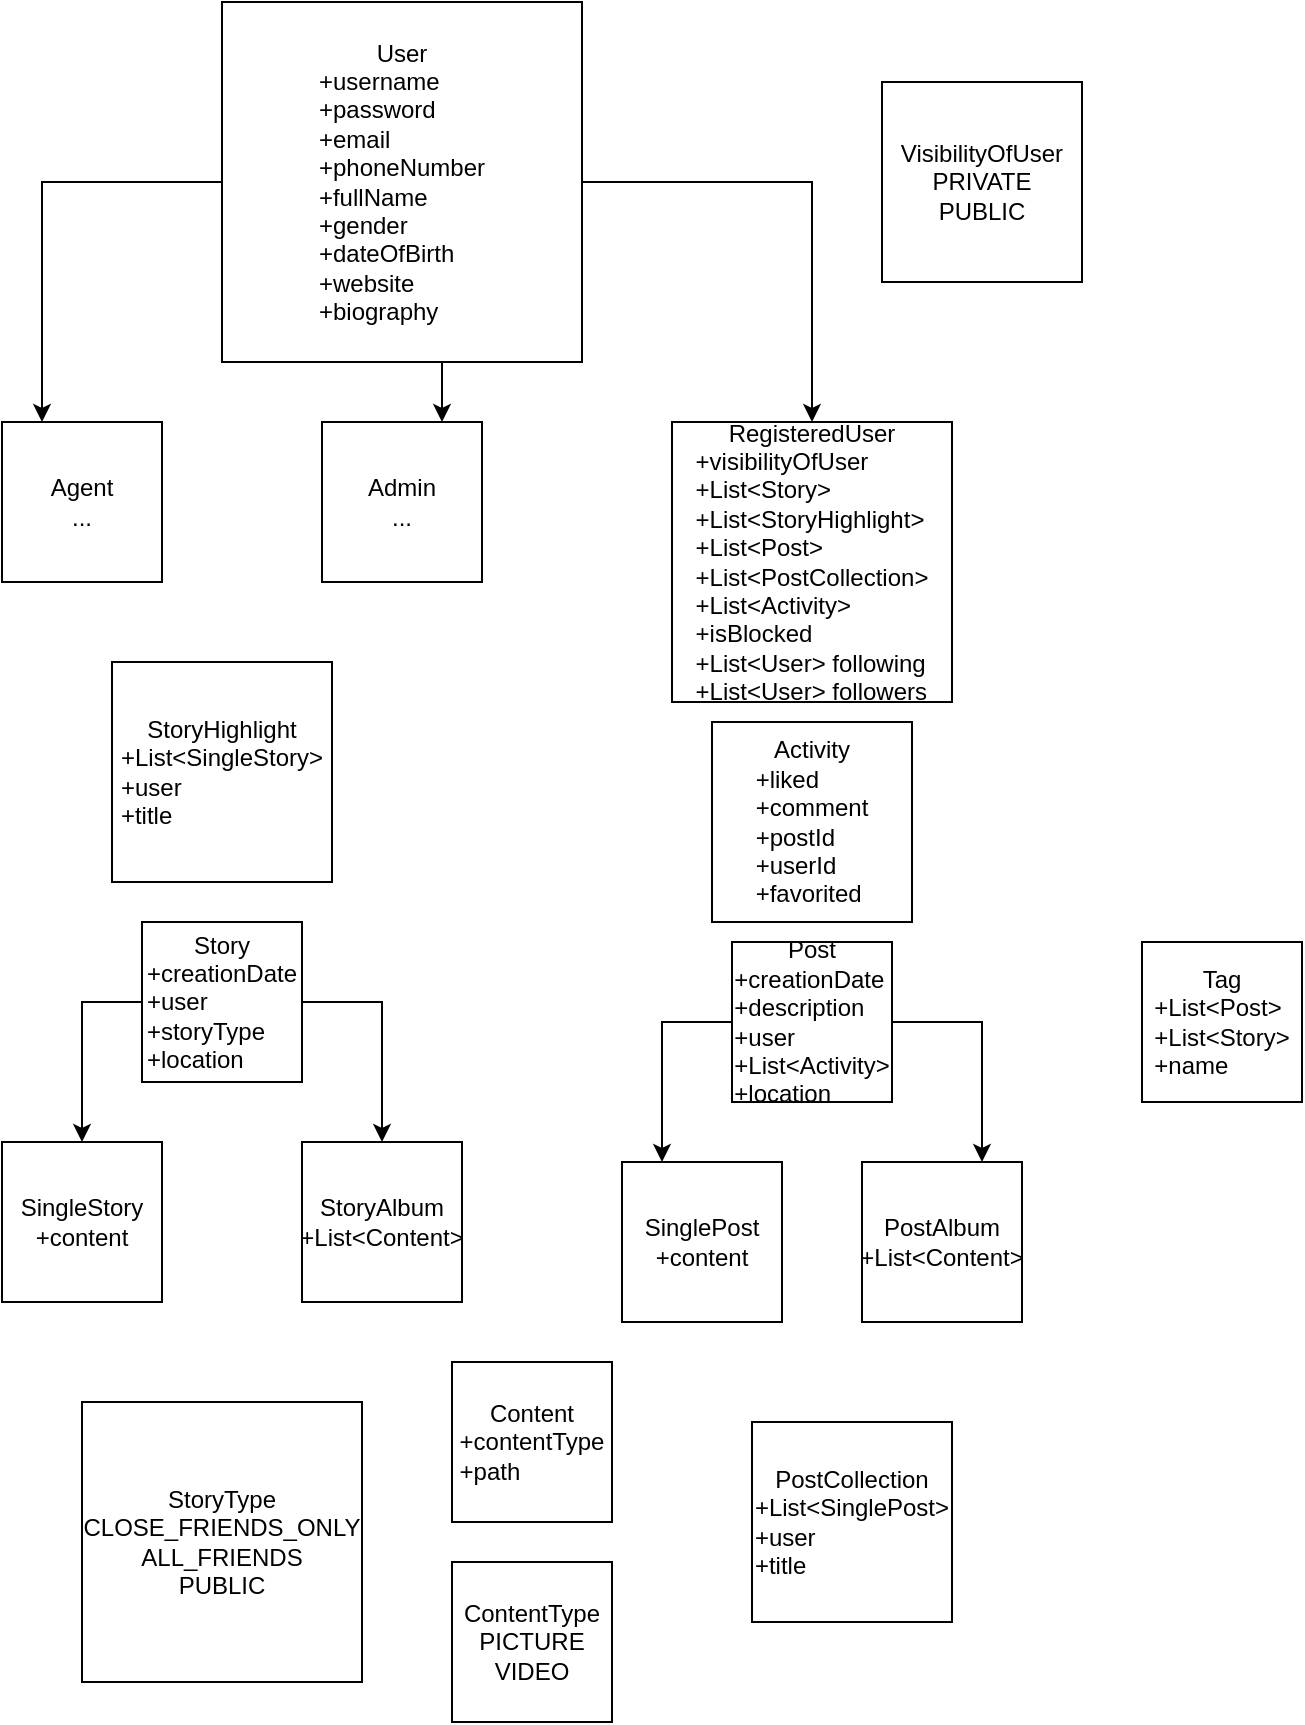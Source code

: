 <mxfile version="14.6.6" type="github"><diagram id="aJBuOI1GWzpMyhJK2BpH" name="Page-1"><mxGraphModel dx="755" dy="451" grid="1" gridSize="10" guides="1" tooltips="1" connect="1" arrows="1" fold="1" page="1" pageScale="1" pageWidth="850" pageHeight="1100" math="0" shadow="0"><root><mxCell id="0"/><mxCell id="1" parent="0"/><mxCell id="c_Kaz1U0MEZfS42UwjgD-9" style="edgeStyle=orthogonalEdgeStyle;rounded=0;orthogonalLoop=1;jettySize=auto;html=1;exitX=0;exitY=0.5;exitDx=0;exitDy=0;entryX=0.25;entryY=0;entryDx=0;entryDy=0;" edge="1" parent="1" source="c_Kaz1U0MEZfS42UwjgD-1" target="c_Kaz1U0MEZfS42UwjgD-3"><mxGeometry relative="1" as="geometry"/></mxCell><mxCell id="c_Kaz1U0MEZfS42UwjgD-10" style="edgeStyle=orthogonalEdgeStyle;rounded=0;orthogonalLoop=1;jettySize=auto;html=1;exitX=1;exitY=0.5;exitDx=0;exitDy=0;entryX=0.5;entryY=0;entryDx=0;entryDy=0;" edge="1" parent="1" source="c_Kaz1U0MEZfS42UwjgD-1" target="c_Kaz1U0MEZfS42UwjgD-4"><mxGeometry relative="1" as="geometry"/></mxCell><mxCell id="c_Kaz1U0MEZfS42UwjgD-41" style="edgeStyle=orthogonalEdgeStyle;rounded=0;orthogonalLoop=1;jettySize=auto;html=1;exitX=0.75;exitY=1;exitDx=0;exitDy=0;entryX=0.75;entryY=0;entryDx=0;entryDy=0;" edge="1" parent="1" source="c_Kaz1U0MEZfS42UwjgD-1" target="c_Kaz1U0MEZfS42UwjgD-5"><mxGeometry relative="1" as="geometry"/></mxCell><mxCell id="c_Kaz1U0MEZfS42UwjgD-1" value="User&lt;br&gt;&lt;div style=&quot;text-align: left&quot;&gt;&lt;span&gt;+username&lt;/span&gt;&lt;/div&gt;&lt;div style=&quot;text-align: left&quot;&gt;&lt;span&gt;+password&lt;/span&gt;&lt;/div&gt;&lt;div style=&quot;text-align: left&quot;&gt;&lt;span&gt;+email&lt;/span&gt;&lt;/div&gt;&lt;div style=&quot;text-align: left&quot;&gt;&lt;span&gt;+phoneNumber&lt;/span&gt;&lt;/div&gt;&lt;div style=&quot;text-align: left&quot;&gt;&lt;span&gt;+fullName&lt;/span&gt;&lt;/div&gt;&lt;div style=&quot;text-align: left&quot;&gt;&lt;span&gt;+gender&lt;/span&gt;&lt;/div&gt;&lt;div style=&quot;text-align: left&quot;&gt;&lt;span&gt;+dateOfBirth&lt;/span&gt;&lt;/div&gt;&lt;div style=&quot;text-align: left&quot;&gt;&lt;span&gt;+website&lt;/span&gt;&lt;/div&gt;&lt;div style=&quot;text-align: left&quot;&gt;&lt;span&gt;+biography&lt;/span&gt;&lt;/div&gt;" style="whiteSpace=wrap;html=1;aspect=fixed;" vertex="1" parent="1"><mxGeometry x="120" y="30" width="180" height="180" as="geometry"/></mxCell><mxCell id="c_Kaz1U0MEZfS42UwjgD-3" value="Agent&lt;br&gt;..." style="whiteSpace=wrap;html=1;aspect=fixed;" vertex="1" parent="1"><mxGeometry x="10" y="240" width="80" height="80" as="geometry"/></mxCell><mxCell id="c_Kaz1U0MEZfS42UwjgD-4" value="RegisteredUser&lt;br&gt;&lt;div style=&quot;text-align: left&quot;&gt;&lt;span&gt;+visibilityOfUser&lt;/span&gt;&lt;/div&gt;&lt;div style=&quot;text-align: left&quot;&gt;&lt;span&gt;+List&amp;lt;Story&amp;gt;&lt;/span&gt;&lt;/div&gt;&lt;div style=&quot;text-align: left&quot;&gt;&lt;span&gt;+List&amp;lt;StoryHighlight&amp;gt;&lt;/span&gt;&lt;/div&gt;&lt;div style=&quot;text-align: left&quot;&gt;&lt;span&gt;+List&amp;lt;Post&amp;gt;&lt;/span&gt;&lt;/div&gt;&lt;div style=&quot;text-align: left&quot;&gt;&lt;span&gt;+List&amp;lt;PostCollection&amp;gt;&lt;/span&gt;&lt;/div&gt;&lt;div style=&quot;text-align: left&quot;&gt;&lt;span&gt;+List&amp;lt;Activity&amp;gt;&lt;/span&gt;&lt;/div&gt;&lt;div style=&quot;text-align: left&quot;&gt;&lt;span&gt;+isBlocked&lt;/span&gt;&lt;/div&gt;&lt;div style=&quot;text-align: left&quot;&gt;&lt;span&gt;+List&amp;lt;User&amp;gt; following&lt;/span&gt;&lt;/div&gt;&lt;div style=&quot;text-align: left&quot;&gt;&lt;span&gt;+List&amp;lt;User&amp;gt; followers&lt;/span&gt;&lt;/div&gt;" style="whiteSpace=wrap;html=1;aspect=fixed;" vertex="1" parent="1"><mxGeometry x="345" y="240" width="140" height="140" as="geometry"/></mxCell><mxCell id="c_Kaz1U0MEZfS42UwjgD-5" value="Admin&lt;br&gt;..." style="whiteSpace=wrap;html=1;aspect=fixed;" vertex="1" parent="1"><mxGeometry x="170" y="240" width="80" height="80" as="geometry"/></mxCell><mxCell id="c_Kaz1U0MEZfS42UwjgD-6" style="edgeStyle=orthogonalEdgeStyle;rounded=0;orthogonalLoop=1;jettySize=auto;html=1;exitX=0.5;exitY=1;exitDx=0;exitDy=0;" edge="1" parent="1" source="c_Kaz1U0MEZfS42UwjgD-3" target="c_Kaz1U0MEZfS42UwjgD-3"><mxGeometry relative="1" as="geometry"/></mxCell><mxCell id="c_Kaz1U0MEZfS42UwjgD-12" value="VisibilityOfUser&lt;br&gt;PRIVATE&lt;br&gt;PUBLIC" style="whiteSpace=wrap;html=1;aspect=fixed;" vertex="1" parent="1"><mxGeometry x="450" y="70" width="100" height="100" as="geometry"/></mxCell><mxCell id="c_Kaz1U0MEZfS42UwjgD-15" value="StoryAlbum&lt;br&gt;+List&amp;lt;Content&amp;gt;" style="whiteSpace=wrap;html=1;aspect=fixed;" vertex="1" parent="1"><mxGeometry x="160" y="600" width="80" height="80" as="geometry"/></mxCell><mxCell id="c_Kaz1U0MEZfS42UwjgD-16" value="PostAlbum&lt;br&gt;+List&amp;lt;Content&amp;gt;" style="whiteSpace=wrap;html=1;aspect=fixed;" vertex="1" parent="1"><mxGeometry x="440" y="610" width="80" height="80" as="geometry"/></mxCell><mxCell id="c_Kaz1U0MEZfS42UwjgD-33" style="edgeStyle=orthogonalEdgeStyle;rounded=0;orthogonalLoop=1;jettySize=auto;html=1;exitX=0;exitY=0.5;exitDx=0;exitDy=0;entryX=0.5;entryY=0;entryDx=0;entryDy=0;" edge="1" parent="1" source="c_Kaz1U0MEZfS42UwjgD-17" target="c_Kaz1U0MEZfS42UwjgD-29"><mxGeometry relative="1" as="geometry"/></mxCell><mxCell id="c_Kaz1U0MEZfS42UwjgD-36" style="edgeStyle=orthogonalEdgeStyle;rounded=0;orthogonalLoop=1;jettySize=auto;html=1;exitX=1;exitY=0.5;exitDx=0;exitDy=0;" edge="1" parent="1" source="c_Kaz1U0MEZfS42UwjgD-17" target="c_Kaz1U0MEZfS42UwjgD-15"><mxGeometry relative="1" as="geometry"/></mxCell><mxCell id="c_Kaz1U0MEZfS42UwjgD-17" value="Story&lt;br&gt;&lt;div style=&quot;text-align: left&quot;&gt;&lt;span&gt;+creationDate&lt;/span&gt;&lt;/div&gt;&lt;div style=&quot;text-align: left&quot;&gt;&lt;span&gt;+user&lt;/span&gt;&lt;/div&gt;&lt;div style=&quot;text-align: left&quot;&gt;&lt;span&gt;+storyType&lt;/span&gt;&lt;/div&gt;&lt;div style=&quot;text-align: left&quot;&gt;&lt;span&gt;+location&lt;/span&gt;&lt;/div&gt;" style="whiteSpace=wrap;html=1;aspect=fixed;" vertex="1" parent="1"><mxGeometry x="80" y="490" width="80" height="80" as="geometry"/></mxCell><mxCell id="c_Kaz1U0MEZfS42UwjgD-21" value="Activity&lt;br&gt;&lt;div style=&quot;text-align: left&quot;&gt;&lt;span&gt;+liked&lt;/span&gt;&lt;/div&gt;&lt;div style=&quot;text-align: left&quot;&gt;&lt;span&gt;+comment&lt;/span&gt;&lt;/div&gt;&lt;div style=&quot;text-align: left&quot;&gt;&lt;span&gt;+postId&lt;/span&gt;&lt;/div&gt;&lt;div style=&quot;text-align: left&quot;&gt;&lt;span&gt;+userId&lt;/span&gt;&lt;/div&gt;&lt;div style=&quot;text-align: left&quot;&gt;&lt;span&gt;+favorited&lt;/span&gt;&lt;/div&gt;" style="whiteSpace=wrap;html=1;aspect=fixed;" vertex="1" parent="1"><mxGeometry x="365" y="390" width="100" height="100" as="geometry"/></mxCell><mxCell id="c_Kaz1U0MEZfS42UwjgD-27" style="edgeStyle=orthogonalEdgeStyle;rounded=0;orthogonalLoop=1;jettySize=auto;html=1;exitX=0;exitY=0.5;exitDx=0;exitDy=0;entryX=0.25;entryY=0;entryDx=0;entryDy=0;" edge="1" parent="1" source="c_Kaz1U0MEZfS42UwjgD-22" target="c_Kaz1U0MEZfS42UwjgD-23"><mxGeometry relative="1" as="geometry"/></mxCell><mxCell id="c_Kaz1U0MEZfS42UwjgD-28" style="edgeStyle=orthogonalEdgeStyle;rounded=0;orthogonalLoop=1;jettySize=auto;html=1;exitX=1;exitY=0.5;exitDx=0;exitDy=0;entryX=0.75;entryY=0;entryDx=0;entryDy=0;" edge="1" parent="1" source="c_Kaz1U0MEZfS42UwjgD-22" target="c_Kaz1U0MEZfS42UwjgD-16"><mxGeometry relative="1" as="geometry"/></mxCell><mxCell id="c_Kaz1U0MEZfS42UwjgD-22" value="Post&lt;br&gt;&lt;div style=&quot;text-align: left&quot;&gt;&lt;span&gt;+creationDate&lt;/span&gt;&lt;/div&gt;&lt;div style=&quot;text-align: left&quot;&gt;&lt;span&gt;+description&lt;/span&gt;&lt;/div&gt;&lt;div style=&quot;text-align: left&quot;&gt;&lt;span&gt;+user&lt;/span&gt;&lt;/div&gt;&lt;div style=&quot;text-align: left&quot;&gt;+List&amp;lt;Activity&amp;gt;&lt;span&gt;&lt;br&gt;&lt;/span&gt;&lt;/div&gt;&lt;div style=&quot;text-align: left&quot;&gt;+location&lt;/div&gt;" style="whiteSpace=wrap;html=1;aspect=fixed;" vertex="1" parent="1"><mxGeometry x="375" y="500" width="80" height="80" as="geometry"/></mxCell><mxCell id="c_Kaz1U0MEZfS42UwjgD-23" value="SinglePost&lt;br&gt;+content" style="whiteSpace=wrap;html=1;aspect=fixed;" vertex="1" parent="1"><mxGeometry x="320" y="610" width="80" height="80" as="geometry"/></mxCell><mxCell id="c_Kaz1U0MEZfS42UwjgD-29" value="SingleStory&lt;br&gt;+content" style="whiteSpace=wrap;html=1;aspect=fixed;" vertex="1" parent="1"><mxGeometry x="10" y="600" width="80" height="80" as="geometry"/></mxCell><mxCell id="c_Kaz1U0MEZfS42UwjgD-37" value="ContentType&lt;br&gt;PICTURE&lt;br&gt;VIDEO" style="whiteSpace=wrap;html=1;aspect=fixed;" vertex="1" parent="1"><mxGeometry x="235" y="810" width="80" height="80" as="geometry"/></mxCell><mxCell id="c_Kaz1U0MEZfS42UwjgD-38" value="Content&lt;br&gt;&lt;div style=&quot;text-align: left&quot;&gt;&lt;span&gt;+contentType&lt;/span&gt;&lt;/div&gt;&lt;div style=&quot;text-align: left&quot;&gt;&lt;span&gt;+path&lt;/span&gt;&lt;/div&gt;" style="whiteSpace=wrap;html=1;aspect=fixed;" vertex="1" parent="1"><mxGeometry x="235" y="710" width="80" height="80" as="geometry"/></mxCell><mxCell id="c_Kaz1U0MEZfS42UwjgD-39" value="PostCollection&lt;br&gt;&lt;div style=&quot;text-align: left&quot;&gt;&lt;span&gt;+List&amp;lt;SinglePost&amp;gt;&lt;/span&gt;&lt;/div&gt;&lt;div style=&quot;text-align: left&quot;&gt;&lt;span&gt;+user&lt;/span&gt;&lt;/div&gt;&lt;div style=&quot;text-align: left&quot;&gt;&lt;span&gt;+title&lt;/span&gt;&lt;/div&gt;" style="whiteSpace=wrap;html=1;aspect=fixed;" vertex="1" parent="1"><mxGeometry x="385" y="740" width="100" height="100" as="geometry"/></mxCell><mxCell id="c_Kaz1U0MEZfS42UwjgD-40" value="StoryType&lt;br&gt;CLOSE_FRIENDS_ONLY&lt;br&gt;ALL_FRIENDS&lt;br&gt;PUBLIC" style="whiteSpace=wrap;html=1;aspect=fixed;" vertex="1" parent="1"><mxGeometry x="50" y="730" width="140" height="140" as="geometry"/></mxCell><mxCell id="c_Kaz1U0MEZfS42UwjgD-45" value="Tag&lt;br&gt;&lt;div style=&quot;text-align: left&quot;&gt;&lt;span&gt;+List&amp;lt;Post&amp;gt;&lt;/span&gt;&lt;/div&gt;&lt;div style=&quot;text-align: left&quot;&gt;&lt;span&gt;+List&amp;lt;Story&amp;gt;&lt;/span&gt;&lt;/div&gt;&lt;div style=&quot;text-align: left&quot;&gt;&lt;span&gt;+name&lt;/span&gt;&lt;/div&gt;" style="whiteSpace=wrap;html=1;aspect=fixed;" vertex="1" parent="1"><mxGeometry x="580" y="500" width="80" height="80" as="geometry"/></mxCell><mxCell id="c_Kaz1U0MEZfS42UwjgD-46" value="StoryHighlight&lt;br&gt;&lt;div style=&quot;text-align: left&quot;&gt;&lt;span&gt;+List&amp;lt;SingleStory&amp;gt;&lt;/span&gt;&lt;/div&gt;&lt;div style=&quot;text-align: left&quot;&gt;&lt;span&gt;+user&lt;/span&gt;&lt;/div&gt;&lt;div style=&quot;text-align: left&quot;&gt;&lt;span&gt;+title&lt;/span&gt;&lt;/div&gt;" style="whiteSpace=wrap;html=1;aspect=fixed;" vertex="1" parent="1"><mxGeometry x="65" y="360" width="110" height="110" as="geometry"/></mxCell></root></mxGraphModel></diagram></mxfile>